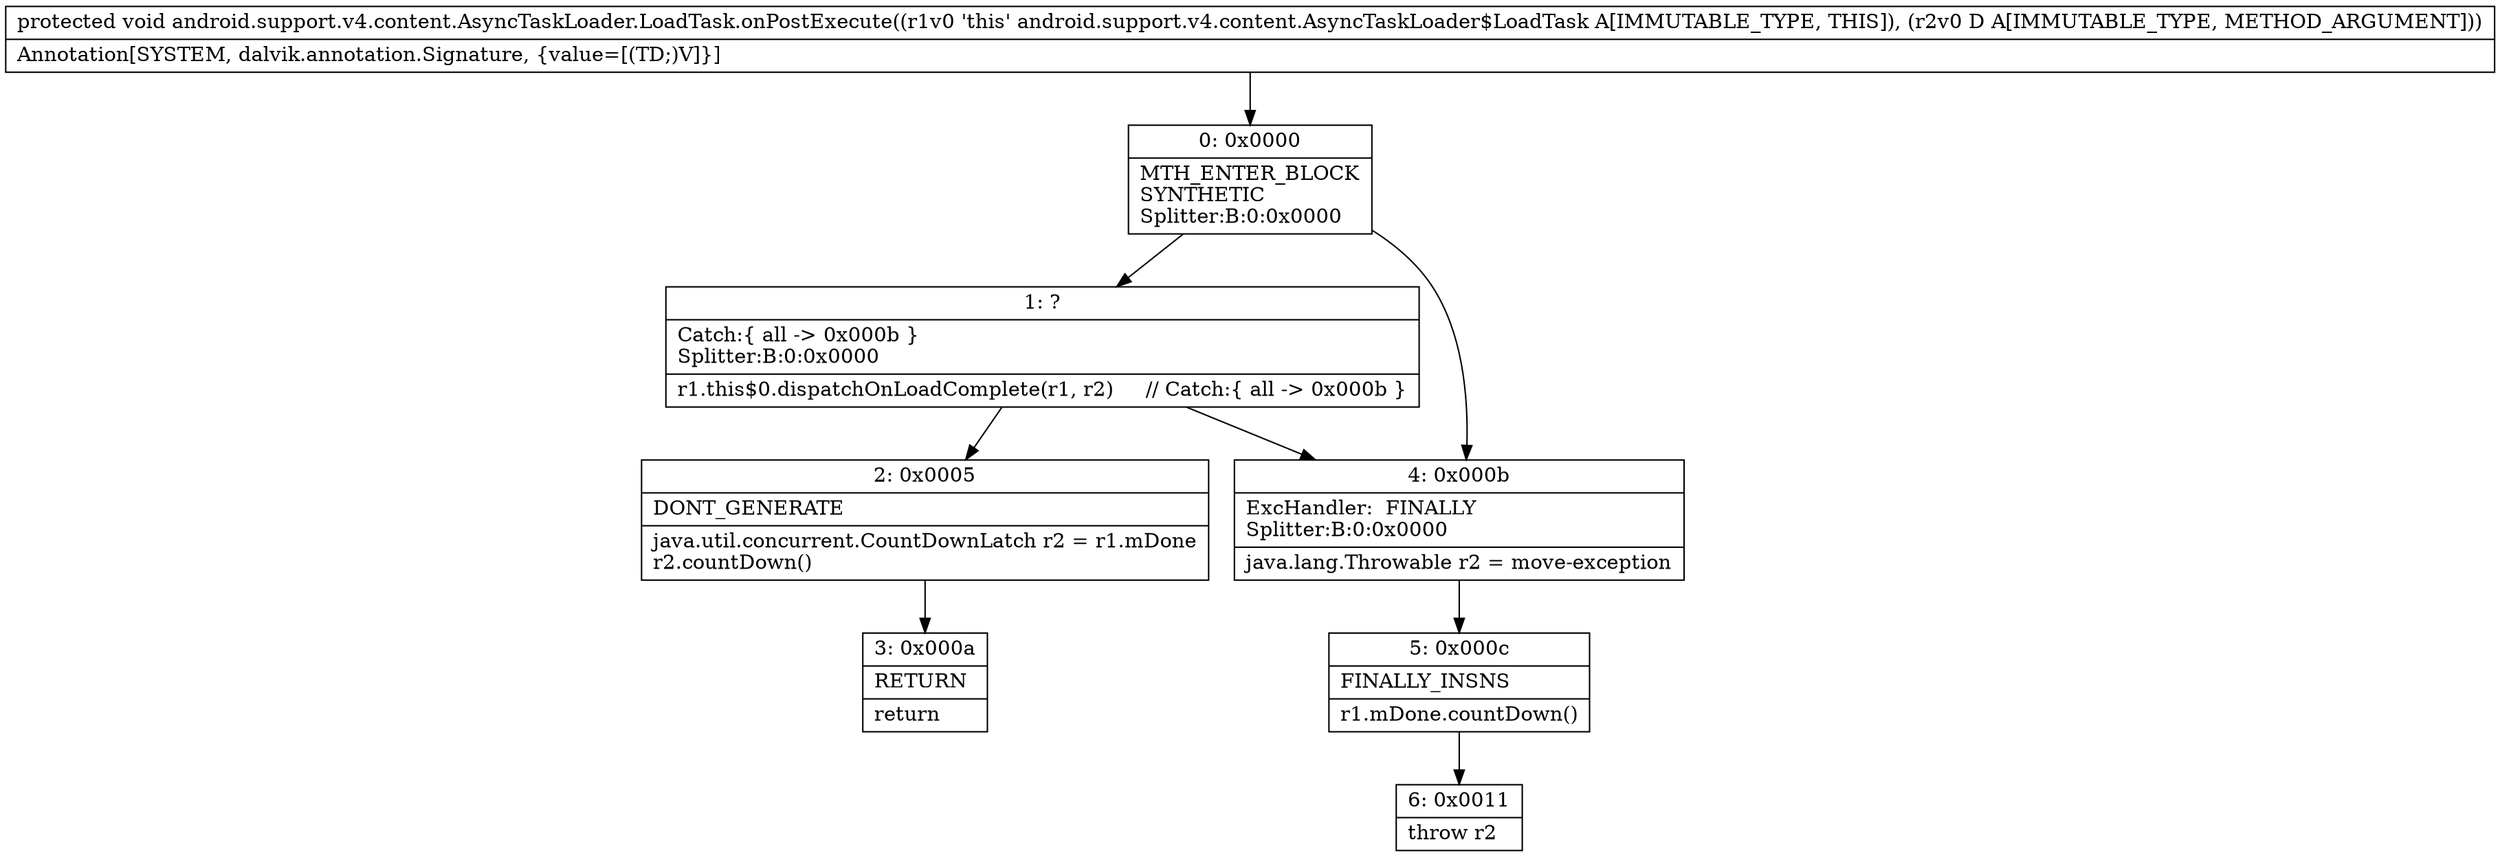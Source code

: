 digraph "CFG forandroid.support.v4.content.AsyncTaskLoader.LoadTask.onPostExecute(Ljava\/lang\/Object;)V" {
Node_0 [shape=record,label="{0\:\ 0x0000|MTH_ENTER_BLOCK\lSYNTHETIC\lSplitter:B:0:0x0000\l}"];
Node_1 [shape=record,label="{1\:\ ?|Catch:\{ all \-\> 0x000b \}\lSplitter:B:0:0x0000\l|r1.this$0.dispatchOnLoadComplete(r1, r2)     \/\/ Catch:\{ all \-\> 0x000b \}\l}"];
Node_2 [shape=record,label="{2\:\ 0x0005|DONT_GENERATE\l|java.util.concurrent.CountDownLatch r2 = r1.mDone\lr2.countDown()\l}"];
Node_3 [shape=record,label="{3\:\ 0x000a|RETURN\l|return\l}"];
Node_4 [shape=record,label="{4\:\ 0x000b|ExcHandler:  FINALLY\lSplitter:B:0:0x0000\l|java.lang.Throwable r2 = move\-exception\l}"];
Node_5 [shape=record,label="{5\:\ 0x000c|FINALLY_INSNS\l|r1.mDone.countDown()\l}"];
Node_6 [shape=record,label="{6\:\ 0x0011|throw r2\l}"];
MethodNode[shape=record,label="{protected void android.support.v4.content.AsyncTaskLoader.LoadTask.onPostExecute((r1v0 'this' android.support.v4.content.AsyncTaskLoader$LoadTask A[IMMUTABLE_TYPE, THIS]), (r2v0 D A[IMMUTABLE_TYPE, METHOD_ARGUMENT]))  | Annotation[SYSTEM, dalvik.annotation.Signature, \{value=[(TD;)V]\}]\l}"];
MethodNode -> Node_0;
Node_0 -> Node_1;
Node_0 -> Node_4;
Node_1 -> Node_2;
Node_1 -> Node_4;
Node_2 -> Node_3;
Node_4 -> Node_5;
Node_5 -> Node_6;
}

